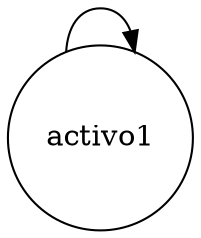 digraph G {
  rankdir=LR;
  node [shape=circle];
  i5LXR7q1B4HXgq3 [label="activo1"];
  i5LXR7q1B4HXgq3 -> i5LXR7q1B4HXgq3;
}
